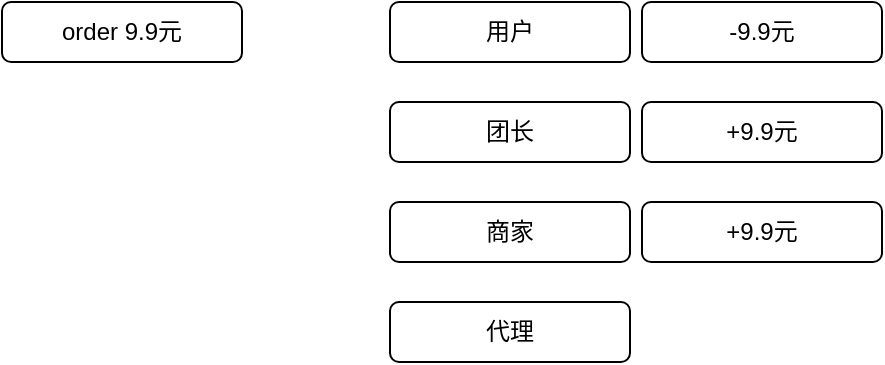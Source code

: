 <mxfile version="24.8.4">
  <diagram name="第 1 页" id="VGcsksy7XfQpS_59Nm2g">
    <mxGraphModel dx="815" dy="428" grid="1" gridSize="10" guides="1" tooltips="1" connect="1" arrows="1" fold="1" page="1" pageScale="1" pageWidth="827" pageHeight="1169" math="0" shadow="0">
      <root>
        <mxCell id="0" />
        <mxCell id="1" parent="0" />
        <mxCell id="hGWUaLl330H3fcc3xDob-1" value="order 9.9元" style="rounded=1;whiteSpace=wrap;html=1;" vertex="1" parent="1">
          <mxGeometry x="100" y="230" width="120" height="30" as="geometry" />
        </mxCell>
        <mxCell id="hGWUaLl330H3fcc3xDob-2" value="用户" style="rounded=1;whiteSpace=wrap;html=1;" vertex="1" parent="1">
          <mxGeometry x="294" y="230" width="120" height="30" as="geometry" />
        </mxCell>
        <mxCell id="hGWUaLl330H3fcc3xDob-4" value="团长" style="rounded=1;whiteSpace=wrap;html=1;" vertex="1" parent="1">
          <mxGeometry x="294" y="280" width="120" height="30" as="geometry" />
        </mxCell>
        <mxCell id="hGWUaLl330H3fcc3xDob-5" value="商家" style="rounded=1;whiteSpace=wrap;html=1;" vertex="1" parent="1">
          <mxGeometry x="294" y="330" width="120" height="30" as="geometry" />
        </mxCell>
        <mxCell id="hGWUaLl330H3fcc3xDob-6" value="代理" style="rounded=1;whiteSpace=wrap;html=1;" vertex="1" parent="1">
          <mxGeometry x="294" y="380" width="120" height="30" as="geometry" />
        </mxCell>
        <mxCell id="hGWUaLl330H3fcc3xDob-7" value="-9.9元" style="rounded=1;whiteSpace=wrap;html=1;" vertex="1" parent="1">
          <mxGeometry x="420" y="230" width="120" height="30" as="geometry" />
        </mxCell>
        <mxCell id="hGWUaLl330H3fcc3xDob-8" value="+9.9元" style="rounded=1;whiteSpace=wrap;html=1;" vertex="1" parent="1">
          <mxGeometry x="420" y="280" width="120" height="30" as="geometry" />
        </mxCell>
        <mxCell id="hGWUaLl330H3fcc3xDob-9" value="+9.9元" style="rounded=1;whiteSpace=wrap;html=1;" vertex="1" parent="1">
          <mxGeometry x="420" y="330" width="120" height="30" as="geometry" />
        </mxCell>
      </root>
    </mxGraphModel>
  </diagram>
</mxfile>
